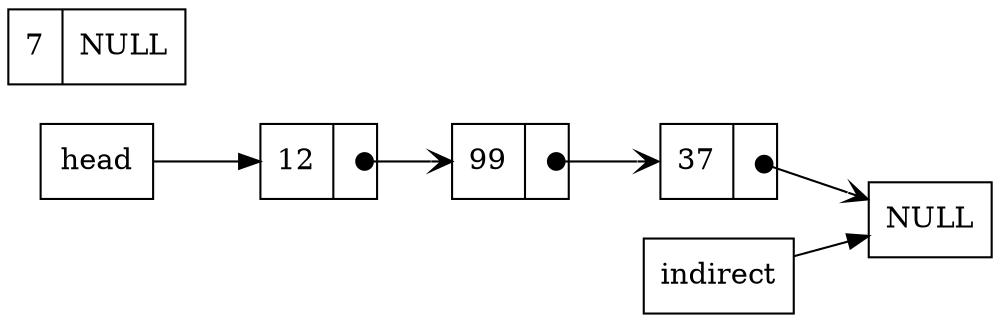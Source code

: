 digraph add_entry {
        rankdir=LR;
        node [shape=record];
        head [label= "head"];
        indirect [label = "indirect"];
        new_node [label="{  <data> 7 | <ref> NULL }"];
        a [label="{ <data> 12 | <ref>  }"];
        b [label="{ <data> 99 | <ref>  }"];
        c [label="{ <data> 37 | <ref>  }"];
        indirect -> NULL;
        head-> a;
        a:ref:c -> b:data [arrowhead=vee, arrowtail=dot, dir=both, tailclip=false];
        b:ref:c -> c:data [arrowhead=vee, arrowtail=dot, dir=both, tailclip=false];
        c:ref:c -> NULL      [arrowhead=vee, arrowtail=dot, dir=both, tailclip=false];
}
